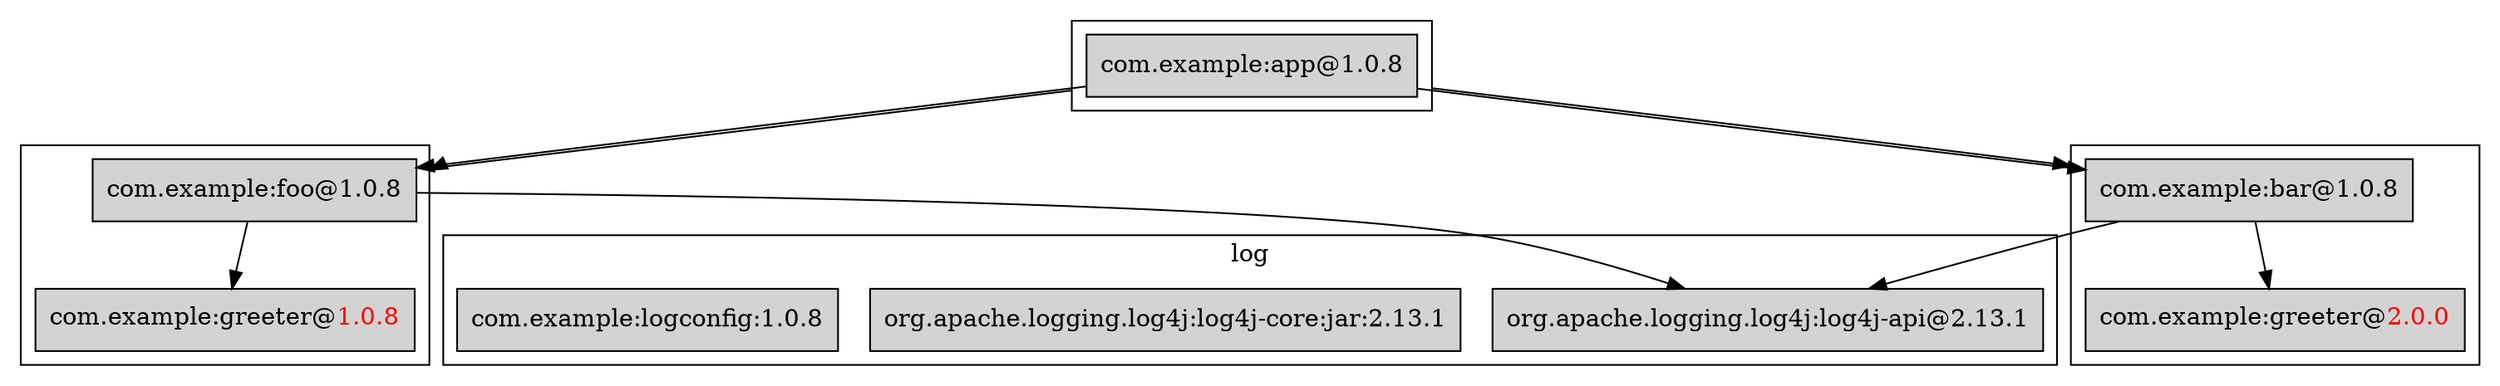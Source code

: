 


digraph "package dependencies"
{
    node [shape=box]
    compound=true;
    
    subgraph cluster_log {
        node [style=filled];
    	"org.apache.logging.log4j:log4j-api@2.13.1"
    	"org.apache.logging.log4j:log4j-core:jar:2.13.1"
        "com.example:logconfig:1.0.8"
    	label = "log";
    }
    
    subgraph cluster_foo {
        node [style=filled];
        
        
        "com.example:foo@1.0.8";
        "com.example:greeter@1.0.8" [label=<com.example:greeter@<font color='red'>1.0.8</font>>];
        
        "com.example:foo@1.0.8" -> "org.apache.logging.log4j:log4j-api@2.13.1";
        "com.example:foo@1.0.8" -> "com.example:greeter@1.0.8";
    }
    
    subgraph cluster_bar {
        node [style=filled];
        
        "com.example:greeter@2.0.0" [label=<com.example:greeter@<font color='red'>2.0.0</font>>];
        "com.example:bar@1.0.8" -> "org.apache.logging.log4j:log4j-api@2.13.1";
        "com.example:bar@1.0.8" -> "com.example:greeter@2.0.0";
    }
    
    subgraph cluster_app {
        node [style=filled];
        
        "com.example:app@1.0.8"  -> "com.example:foo@1.0.8";
        "com.example:app@1.0.8"  -> "com.example:bar@1.0.8";
        
        "com.example:app@1.0.8"  -> "com.example:foo@1.0.8" [ltail=cluster_app,lhead=cluster_foo];
        "com.example:app@1.0.8"  -> "com.example:bar@1.0.8" [ltail=cluster_app,lhead=cluster_bar];
    }
}